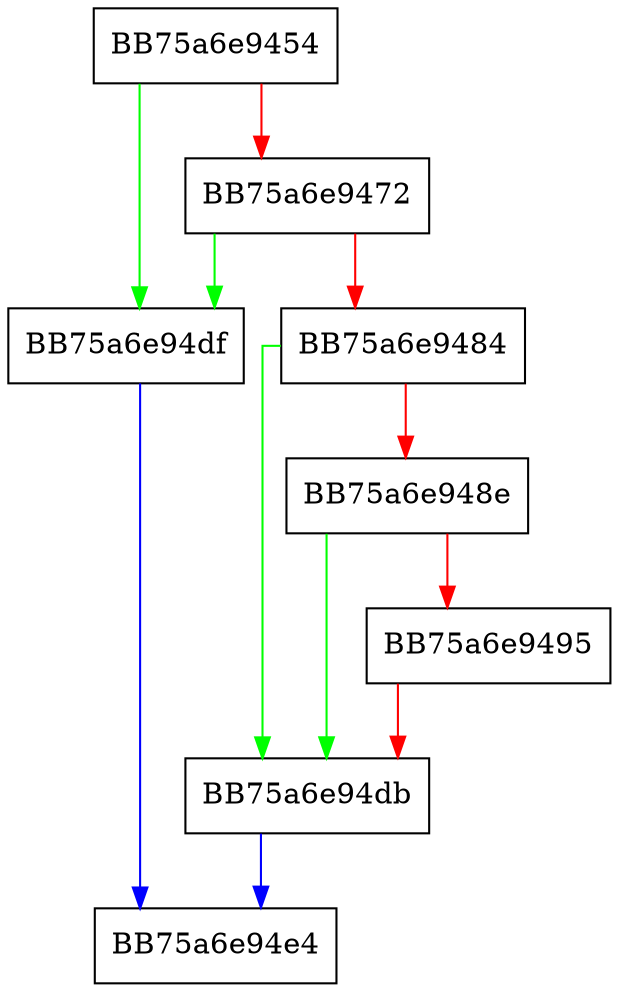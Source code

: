 digraph sqlite3CodecAttach {
  node [shape="box"];
  graph [splines=ortho];
  BB75a6e9454 -> BB75a6e94df [color="green"];
  BB75a6e9454 -> BB75a6e9472 [color="red"];
  BB75a6e9472 -> BB75a6e94df [color="green"];
  BB75a6e9472 -> BB75a6e9484 [color="red"];
  BB75a6e9484 -> BB75a6e94db [color="green"];
  BB75a6e9484 -> BB75a6e948e [color="red"];
  BB75a6e948e -> BB75a6e94db [color="green"];
  BB75a6e948e -> BB75a6e9495 [color="red"];
  BB75a6e9495 -> BB75a6e94db [color="red"];
  BB75a6e94db -> BB75a6e94e4 [color="blue"];
  BB75a6e94df -> BB75a6e94e4 [color="blue"];
}